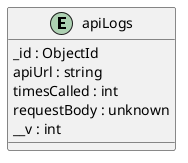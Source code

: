 @startuml apiLogs_Diagram

entity "apiLogs" as apiLogs {
  _id : ObjectId
  apiUrl : string
  timesCalled : int
  requestBody : unknown
  __v : int
}

@enduml
